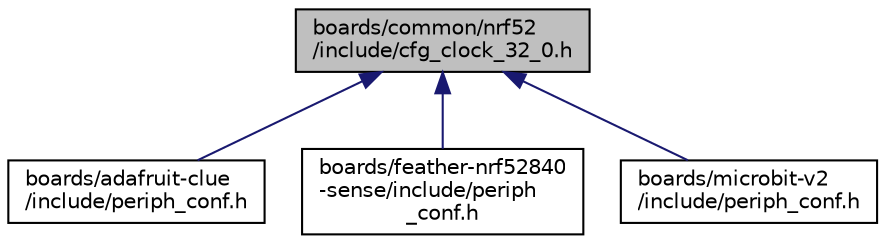digraph "boards/common/nrf52/include/cfg_clock_32_0.h"
{
 // LATEX_PDF_SIZE
  edge [fontname="Helvetica",fontsize="10",labelfontname="Helvetica",labelfontsize="10"];
  node [fontname="Helvetica",fontsize="10",shape=record];
  Node1 [label="boards/common/nrf52\l/include/cfg_clock_32_0.h",height=0.2,width=0.4,color="black", fillcolor="grey75", style="filled", fontcolor="black",tooltip="Common clock configuration for the nRF52 based boards."];
  Node1 -> Node2 [dir="back",color="midnightblue",fontsize="10",style="solid",fontname="Helvetica"];
  Node2 [label="boards/adafruit-clue\l/include/periph_conf.h",height=0.2,width=0.4,color="black", fillcolor="white", style="filled",URL="$boards_2adafruit-clue_2include_2periph__conf_8h.html",tooltip="Peripheral configuration for the Adafruit Clue board."];
  Node1 -> Node3 [dir="back",color="midnightblue",fontsize="10",style="solid",fontname="Helvetica"];
  Node3 [label="boards/feather-nrf52840\l-sense/include/periph\l_conf.h",height=0.2,width=0.4,color="black", fillcolor="white", style="filled",URL="$boards_2feather-nrf52840-sense_2include_2periph__conf_8h.html",tooltip="Peripheral configuration for the Adafruit Feather nRF52840 Sense."];
  Node1 -> Node4 [dir="back",color="midnightblue",fontsize="10",style="solid",fontname="Helvetica"];
  Node4 [label="boards/microbit-v2\l/include/periph_conf.h",height=0.2,width=0.4,color="black", fillcolor="white", style="filled",URL="$boards_2microbit-v2_2include_2periph__conf_8h.html",tooltip="Peripheral configuration for the BBC micro:bit v2."];
}
